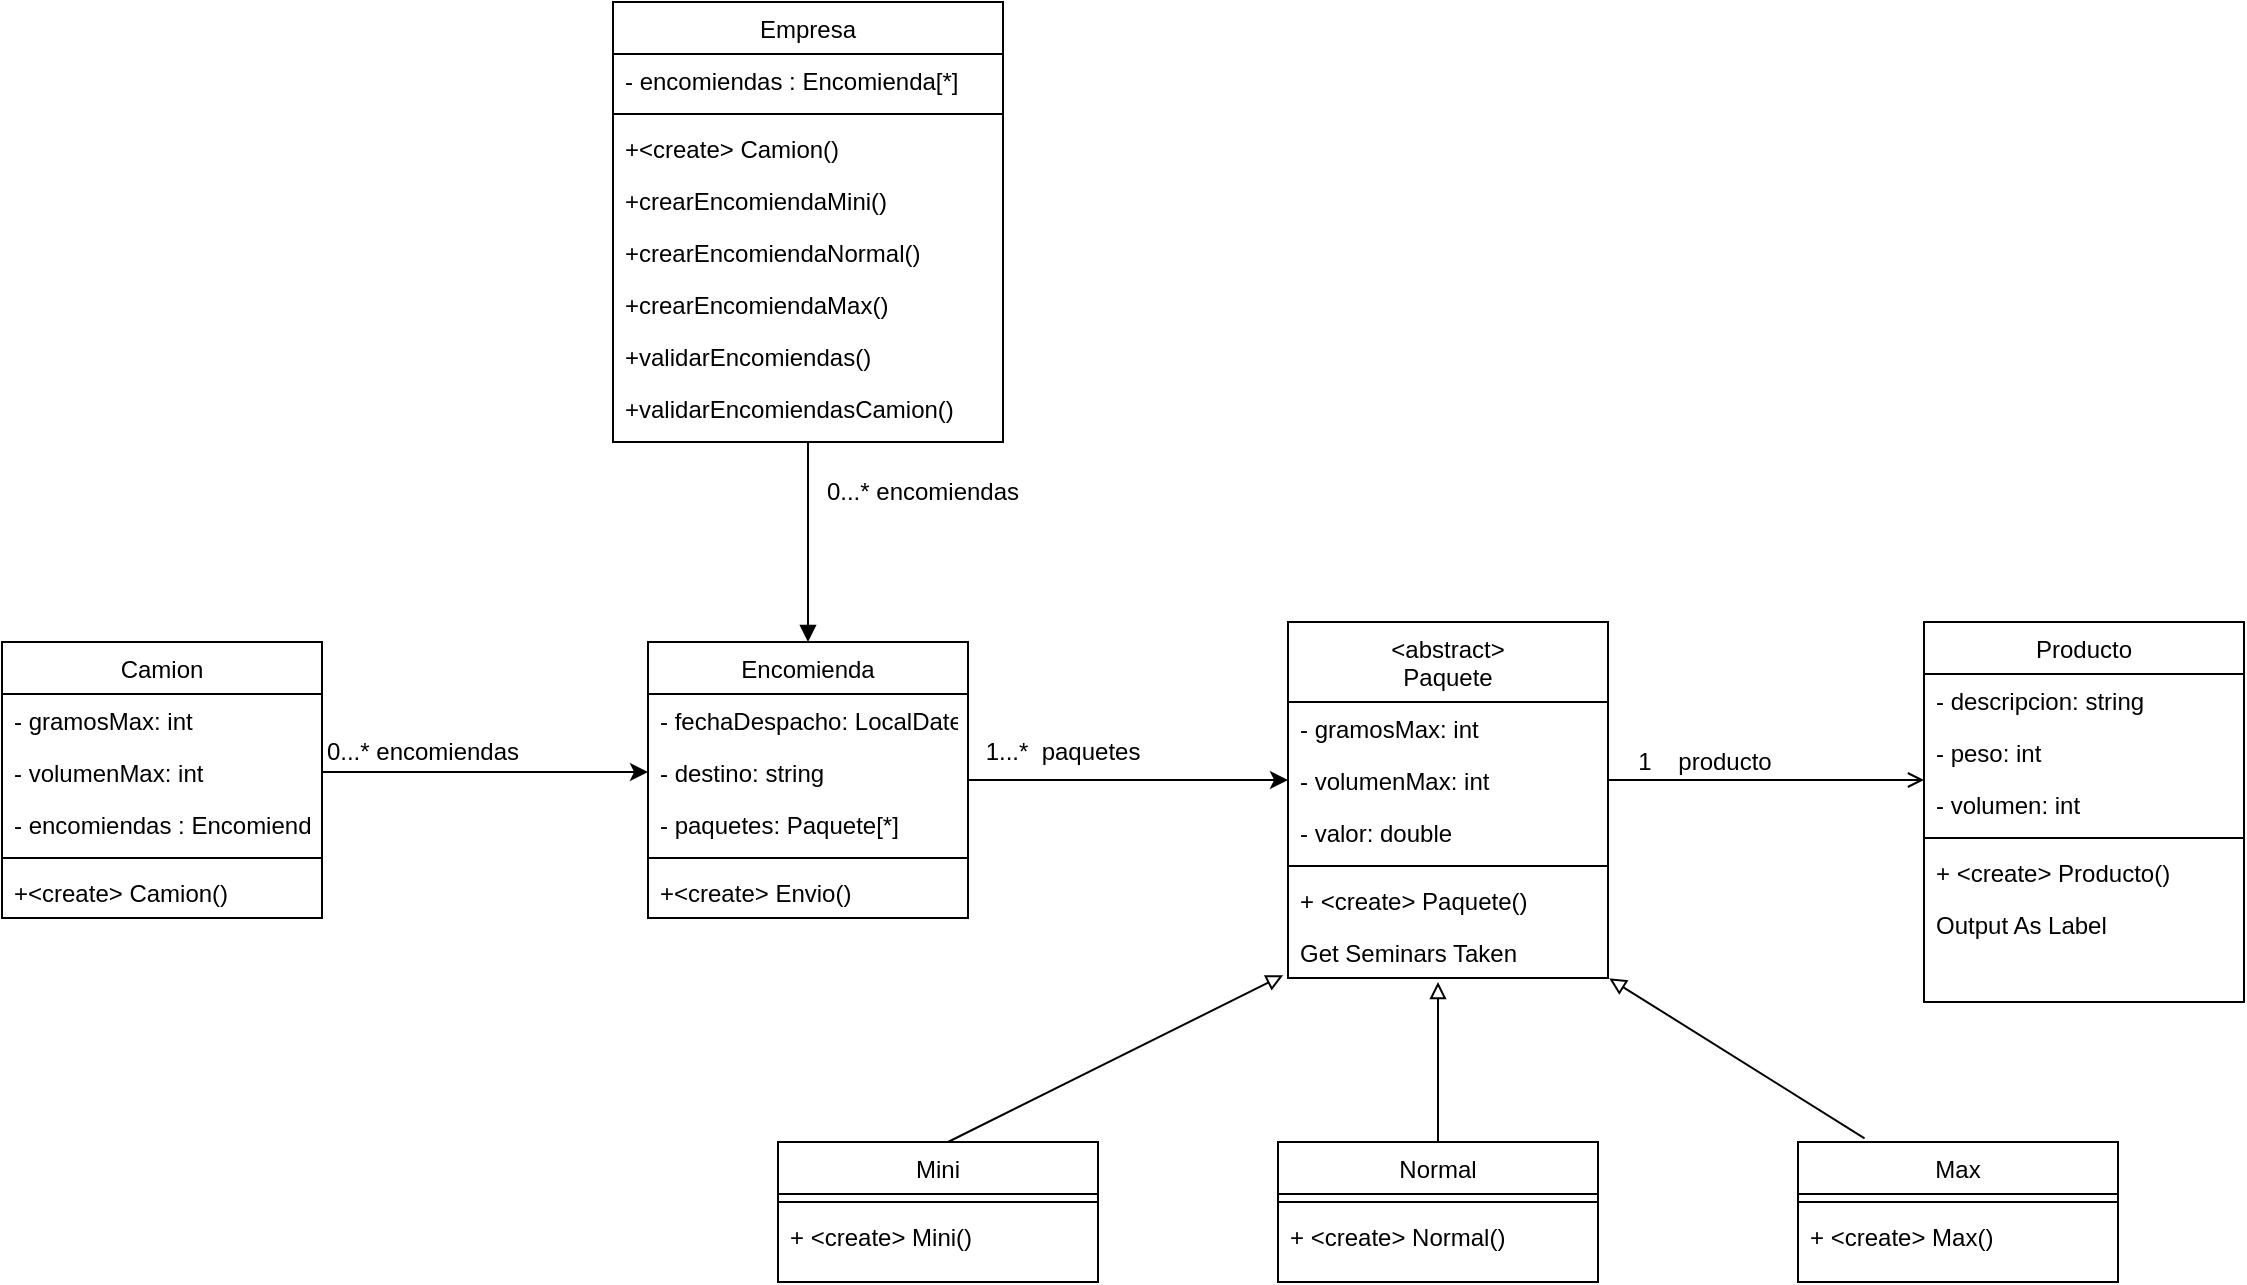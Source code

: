 <mxfile version="24.5.3" type="device">
  <diagram name="Página-1" id="FyvRA3EuyotcbvovSpTR">
    <mxGraphModel dx="2643" dy="-615" grid="1" gridSize="10" guides="1" tooltips="1" connect="1" arrows="1" fold="1" page="1" pageScale="1" pageWidth="827" pageHeight="1169" math="0" shadow="0">
      <root>
        <mxCell id="0" />
        <mxCell id="1" parent="0" />
        <mxCell id="KvDRtYVj9KfUy_hZcjC2-56" style="edgeStyle=orthogonalEdgeStyle;rounded=0;orthogonalLoop=1;jettySize=auto;html=1;entryX=0;entryY=0.5;entryDx=0;entryDy=0;" edge="1" parent="1" source="KvDRtYVj9KfUy_hZcjC2-57" target="KvDRtYVj9KfUy_hZcjC2-66">
          <mxGeometry relative="1" as="geometry" />
        </mxCell>
        <mxCell id="KvDRtYVj9KfUy_hZcjC2-57" value="Encomienda" style="swimlane;fontStyle=0;align=center;verticalAlign=top;childLayout=stackLayout;horizontal=1;startSize=26;horizontalStack=0;resizeParent=1;resizeLast=0;collapsible=1;marginBottom=0;rounded=0;shadow=0;strokeWidth=1;" vertex="1" parent="1">
          <mxGeometry x="-577" y="1520" width="160" height="138" as="geometry">
            <mxRectangle x="230" y="140" width="160" height="26" as="alternateBounds" />
          </mxGeometry>
        </mxCell>
        <mxCell id="KvDRtYVj9KfUy_hZcjC2-58" value="- fechaDespacho: LocalDate" style="text;align=left;verticalAlign=top;spacingLeft=4;spacingRight=4;overflow=hidden;rotatable=0;points=[[0,0.5],[1,0.5]];portConstraint=eastwest;" vertex="1" parent="KvDRtYVj9KfUy_hZcjC2-57">
          <mxGeometry y="26" width="160" height="26" as="geometry" />
        </mxCell>
        <mxCell id="KvDRtYVj9KfUy_hZcjC2-59" value="- destino: string" style="text;align=left;verticalAlign=top;spacingLeft=4;spacingRight=4;overflow=hidden;rotatable=0;points=[[0,0.5],[1,0.5]];portConstraint=eastwest;rounded=0;shadow=0;html=0;" vertex="1" parent="KvDRtYVj9KfUy_hZcjC2-57">
          <mxGeometry y="52" width="160" height="26" as="geometry" />
        </mxCell>
        <mxCell id="KvDRtYVj9KfUy_hZcjC2-60" value="- paquetes: Paquete[*]" style="text;align=left;verticalAlign=top;spacingLeft=4;spacingRight=4;overflow=hidden;rotatable=0;points=[[0,0.5],[1,0.5]];portConstraint=eastwest;rounded=0;shadow=0;html=0;" vertex="1" parent="KvDRtYVj9KfUy_hZcjC2-57">
          <mxGeometry y="78" width="160" height="26" as="geometry" />
        </mxCell>
        <mxCell id="KvDRtYVj9KfUy_hZcjC2-61" value="" style="line;html=1;strokeWidth=1;align=left;verticalAlign=middle;spacingTop=-1;spacingLeft=3;spacingRight=3;rotatable=0;labelPosition=right;points=[];portConstraint=eastwest;" vertex="1" parent="KvDRtYVj9KfUy_hZcjC2-57">
          <mxGeometry y="104" width="160" height="8" as="geometry" />
        </mxCell>
        <mxCell id="KvDRtYVj9KfUy_hZcjC2-62" value="+&lt;create&gt; Envio()" style="text;align=left;verticalAlign=top;spacingLeft=4;spacingRight=4;overflow=hidden;rotatable=0;points=[[0,0.5],[1,0.5]];portConstraint=eastwest;" vertex="1" parent="KvDRtYVj9KfUy_hZcjC2-57">
          <mxGeometry y="112" width="160" height="26" as="geometry" />
        </mxCell>
        <mxCell id="KvDRtYVj9KfUy_hZcjC2-63" style="edgeStyle=orthogonalEdgeStyle;rounded=0;orthogonalLoop=1;jettySize=auto;html=1;entryX=0.5;entryY=1;entryDx=0;entryDy=0;endArrow=none;endFill=0;startArrow=block;startFill=1;exitX=0.5;exitY=0;exitDx=0;exitDy=0;" edge="1" parent="1" source="KvDRtYVj9KfUy_hZcjC2-57" target="KvDRtYVj9KfUy_hZcjC2-99">
          <mxGeometry relative="1" as="geometry">
            <mxPoint x="-337" y="1450" as="sourcePoint" />
          </mxGeometry>
        </mxCell>
        <mxCell id="KvDRtYVj9KfUy_hZcjC2-64" value="&lt;abstract&gt;&#xa;Paquete" style="swimlane;fontStyle=0;align=center;verticalAlign=top;childLayout=stackLayout;horizontal=1;startSize=40;horizontalStack=0;resizeParent=1;resizeLast=0;collapsible=1;marginBottom=0;rounded=0;shadow=0;strokeWidth=1;" vertex="1" parent="1">
          <mxGeometry x="-257" y="1510" width="160" height="178" as="geometry">
            <mxRectangle x="120" y="360" width="160" height="40" as="alternateBounds" />
          </mxGeometry>
        </mxCell>
        <mxCell id="KvDRtYVj9KfUy_hZcjC2-65" value="- gramosMax: int" style="text;align=left;verticalAlign=top;spacingLeft=4;spacingRight=4;overflow=hidden;rotatable=0;points=[[0,0.5],[1,0.5]];portConstraint=eastwest;" vertex="1" parent="KvDRtYVj9KfUy_hZcjC2-64">
          <mxGeometry y="40" width="160" height="26" as="geometry" />
        </mxCell>
        <mxCell id="KvDRtYVj9KfUy_hZcjC2-66" value="- volumenMax: int" style="text;align=left;verticalAlign=top;spacingLeft=4;spacingRight=4;overflow=hidden;rotatable=0;points=[[0,0.5],[1,0.5]];portConstraint=eastwest;rounded=0;shadow=0;html=0;" vertex="1" parent="KvDRtYVj9KfUy_hZcjC2-64">
          <mxGeometry y="66" width="160" height="26" as="geometry" />
        </mxCell>
        <mxCell id="KvDRtYVj9KfUy_hZcjC2-67" value="- valor: double" style="text;align=left;verticalAlign=top;spacingLeft=4;spacingRight=4;overflow=hidden;rotatable=0;points=[[0,0.5],[1,0.5]];portConstraint=eastwest;rounded=0;shadow=0;html=0;" vertex="1" parent="KvDRtYVj9KfUy_hZcjC2-64">
          <mxGeometry y="92" width="160" height="26" as="geometry" />
        </mxCell>
        <mxCell id="KvDRtYVj9KfUy_hZcjC2-68" value="" style="line;html=1;strokeWidth=1;align=left;verticalAlign=middle;spacingTop=-1;spacingLeft=3;spacingRight=3;rotatable=0;labelPosition=right;points=[];portConstraint=eastwest;" vertex="1" parent="KvDRtYVj9KfUy_hZcjC2-64">
          <mxGeometry y="118" width="160" height="8" as="geometry" />
        </mxCell>
        <mxCell id="KvDRtYVj9KfUy_hZcjC2-69" value="+ &lt;create&gt; Paquete()" style="text;align=left;verticalAlign=top;spacingLeft=4;spacingRight=4;overflow=hidden;rotatable=0;points=[[0,0.5],[1,0.5]];portConstraint=eastwest;fontStyle=0" vertex="1" parent="KvDRtYVj9KfUy_hZcjC2-64">
          <mxGeometry y="126" width="160" height="26" as="geometry" />
        </mxCell>
        <mxCell id="KvDRtYVj9KfUy_hZcjC2-70" value="Get Seminars Taken" style="text;align=left;verticalAlign=top;spacingLeft=4;spacingRight=4;overflow=hidden;rotatable=0;points=[[0,0.5],[1,0.5]];portConstraint=eastwest;" vertex="1" parent="KvDRtYVj9KfUy_hZcjC2-64">
          <mxGeometry y="152" width="160" height="26" as="geometry" />
        </mxCell>
        <mxCell id="KvDRtYVj9KfUy_hZcjC2-71" value="Mini" style="swimlane;fontStyle=0;align=center;verticalAlign=top;childLayout=stackLayout;horizontal=1;startSize=26;horizontalStack=0;resizeParent=1;resizeLast=0;collapsible=1;marginBottom=0;rounded=0;shadow=0;strokeWidth=1;" vertex="1" parent="1">
          <mxGeometry x="-512" y="1770" width="160" height="70" as="geometry">
            <mxRectangle x="340" y="380" width="170" height="26" as="alternateBounds" />
          </mxGeometry>
        </mxCell>
        <mxCell id="KvDRtYVj9KfUy_hZcjC2-72" value="" style="line;html=1;strokeWidth=1;align=left;verticalAlign=middle;spacingTop=-1;spacingLeft=3;spacingRight=3;rotatable=0;labelPosition=right;points=[];portConstraint=eastwest;" vertex="1" parent="KvDRtYVj9KfUy_hZcjC2-71">
          <mxGeometry y="26" width="160" height="8" as="geometry" />
        </mxCell>
        <mxCell id="KvDRtYVj9KfUy_hZcjC2-73" value="+ &lt;create&gt; Mini()" style="text;align=left;verticalAlign=top;spacingLeft=4;spacingRight=4;overflow=hidden;rotatable=0;points=[[0,0.5],[1,0.5]];portConstraint=eastwest;fontStyle=0" vertex="1" parent="KvDRtYVj9KfUy_hZcjC2-71">
          <mxGeometry y="34" width="160" height="26" as="geometry" />
        </mxCell>
        <mxCell id="KvDRtYVj9KfUy_hZcjC2-74" value="Producto" style="swimlane;fontStyle=0;align=center;verticalAlign=top;childLayout=stackLayout;horizontal=1;startSize=26;horizontalStack=0;resizeParent=1;resizeLast=0;collapsible=1;marginBottom=0;rounded=0;shadow=0;strokeWidth=1;" vertex="1" parent="1">
          <mxGeometry x="61" y="1510" width="160" height="190" as="geometry">
            <mxRectangle x="550" y="140" width="160" height="26" as="alternateBounds" />
          </mxGeometry>
        </mxCell>
        <mxCell id="KvDRtYVj9KfUy_hZcjC2-75" value="- descripcion: string" style="text;align=left;verticalAlign=top;spacingLeft=4;spacingRight=4;overflow=hidden;rotatable=0;points=[[0,0.5],[1,0.5]];portConstraint=eastwest;" vertex="1" parent="KvDRtYVj9KfUy_hZcjC2-74">
          <mxGeometry y="26" width="160" height="26" as="geometry" />
        </mxCell>
        <mxCell id="KvDRtYVj9KfUy_hZcjC2-76" value="- peso: int" style="text;align=left;verticalAlign=top;spacingLeft=4;spacingRight=4;overflow=hidden;rotatable=0;points=[[0,0.5],[1,0.5]];portConstraint=eastwest;rounded=0;shadow=0;html=0;" vertex="1" parent="KvDRtYVj9KfUy_hZcjC2-74">
          <mxGeometry y="52" width="160" height="26" as="geometry" />
        </mxCell>
        <mxCell id="KvDRtYVj9KfUy_hZcjC2-77" value="- volumen: int" style="text;align=left;verticalAlign=top;spacingLeft=4;spacingRight=4;overflow=hidden;rotatable=0;points=[[0,0.5],[1,0.5]];portConstraint=eastwest;rounded=0;shadow=0;html=0;" vertex="1" parent="KvDRtYVj9KfUy_hZcjC2-74">
          <mxGeometry y="78" width="160" height="26" as="geometry" />
        </mxCell>
        <mxCell id="KvDRtYVj9KfUy_hZcjC2-78" value="" style="line;html=1;strokeWidth=1;align=left;verticalAlign=middle;spacingTop=-1;spacingLeft=3;spacingRight=3;rotatable=0;labelPosition=right;points=[];portConstraint=eastwest;" vertex="1" parent="KvDRtYVj9KfUy_hZcjC2-74">
          <mxGeometry y="104" width="160" height="8" as="geometry" />
        </mxCell>
        <mxCell id="KvDRtYVj9KfUy_hZcjC2-79" value="+ &lt;create&gt; Producto()" style="text;align=left;verticalAlign=top;spacingLeft=4;spacingRight=4;overflow=hidden;rotatable=0;points=[[0,0.5],[1,0.5]];portConstraint=eastwest;" vertex="1" parent="KvDRtYVj9KfUy_hZcjC2-74">
          <mxGeometry y="112" width="160" height="26" as="geometry" />
        </mxCell>
        <mxCell id="KvDRtYVj9KfUy_hZcjC2-80" value="Output As Label" style="text;align=left;verticalAlign=top;spacingLeft=4;spacingRight=4;overflow=hidden;rotatable=0;points=[[0,0.5],[1,0.5]];portConstraint=eastwest;" vertex="1" parent="KvDRtYVj9KfUy_hZcjC2-74">
          <mxGeometry y="138" width="160" height="26" as="geometry" />
        </mxCell>
        <mxCell id="KvDRtYVj9KfUy_hZcjC2-81" value="" style="endArrow=open;shadow=0;strokeWidth=1;rounded=0;curved=0;endFill=1;edgeStyle=elbowEdgeStyle;elbow=vertical;exitX=1;exitY=0.5;exitDx=0;exitDy=0;" edge="1" parent="1" source="KvDRtYVj9KfUy_hZcjC2-66" target="KvDRtYVj9KfUy_hZcjC2-74">
          <mxGeometry x="0.5" y="41" relative="1" as="geometry">
            <mxPoint x="-67" y="1582" as="sourcePoint" />
            <mxPoint x="93" y="1582" as="targetPoint" />
            <mxPoint x="-40" y="32" as="offset" />
          </mxGeometry>
        </mxCell>
        <mxCell id="KvDRtYVj9KfUy_hZcjC2-84" value="1&amp;nbsp; &amp;nbsp; producto" style="text;html=1;resizable=0;points=[];;align=center;verticalAlign=middle;labelBackgroundColor=none;rounded=0;shadow=0;strokeWidth=1;fontSize=12;" vertex="1" connectable="0" parent="KvDRtYVj9KfUy_hZcjC2-81">
          <mxGeometry x="0.5" y="49" relative="1" as="geometry">
            <mxPoint x="-71" y="40" as="offset" />
          </mxGeometry>
        </mxCell>
        <mxCell id="KvDRtYVj9KfUy_hZcjC2-85" value="Max" style="swimlane;fontStyle=0;align=center;verticalAlign=top;childLayout=stackLayout;horizontal=1;startSize=26;horizontalStack=0;resizeParent=1;resizeLast=0;collapsible=1;marginBottom=0;rounded=0;shadow=0;strokeWidth=1;" vertex="1" parent="1">
          <mxGeometry x="-2" y="1770" width="160" height="70" as="geometry">
            <mxRectangle x="340" y="380" width="170" height="26" as="alternateBounds" />
          </mxGeometry>
        </mxCell>
        <mxCell id="KvDRtYVj9KfUy_hZcjC2-86" value="" style="line;html=1;strokeWidth=1;align=left;verticalAlign=middle;spacingTop=-1;spacingLeft=3;spacingRight=3;rotatable=0;labelPosition=right;points=[];portConstraint=eastwest;" vertex="1" parent="KvDRtYVj9KfUy_hZcjC2-85">
          <mxGeometry y="26" width="160" height="8" as="geometry" />
        </mxCell>
        <mxCell id="KvDRtYVj9KfUy_hZcjC2-87" value="+ &lt;create&gt; Max()" style="text;align=left;verticalAlign=top;spacingLeft=4;spacingRight=4;overflow=hidden;rotatable=0;points=[[0,0.5],[1,0.5]];portConstraint=eastwest;fontStyle=0" vertex="1" parent="KvDRtYVj9KfUy_hZcjC2-85">
          <mxGeometry y="34" width="160" height="26" as="geometry" />
        </mxCell>
        <mxCell id="KvDRtYVj9KfUy_hZcjC2-88" style="edgeStyle=orthogonalEdgeStyle;rounded=0;orthogonalLoop=1;jettySize=auto;html=1;exitX=0.5;exitY=0;exitDx=0;exitDy=0;endArrow=block;endFill=0;" edge="1" parent="1" source="KvDRtYVj9KfUy_hZcjC2-89">
          <mxGeometry relative="1" as="geometry">
            <mxPoint x="-182" y="1690" as="targetPoint" />
          </mxGeometry>
        </mxCell>
        <mxCell id="KvDRtYVj9KfUy_hZcjC2-89" value="Normal" style="swimlane;fontStyle=0;align=center;verticalAlign=top;childLayout=stackLayout;horizontal=1;startSize=26;horizontalStack=0;resizeParent=1;resizeLast=0;collapsible=1;marginBottom=0;rounded=0;shadow=0;strokeWidth=1;" vertex="1" parent="1">
          <mxGeometry x="-262" y="1770" width="160" height="70" as="geometry">
            <mxRectangle x="340" y="380" width="170" height="26" as="alternateBounds" />
          </mxGeometry>
        </mxCell>
        <mxCell id="KvDRtYVj9KfUy_hZcjC2-90" value="" style="line;html=1;strokeWidth=1;align=left;verticalAlign=middle;spacingTop=-1;spacingLeft=3;spacingRight=3;rotatable=0;labelPosition=right;points=[];portConstraint=eastwest;" vertex="1" parent="KvDRtYVj9KfUy_hZcjC2-89">
          <mxGeometry y="26" width="160" height="8" as="geometry" />
        </mxCell>
        <mxCell id="KvDRtYVj9KfUy_hZcjC2-91" value="+ &lt;create&gt; Normal()" style="text;align=left;verticalAlign=top;spacingLeft=4;spacingRight=4;overflow=hidden;rotatable=0;points=[[0,0.5],[1,0.5]];portConstraint=eastwest;fontStyle=0" vertex="1" parent="KvDRtYVj9KfUy_hZcjC2-89">
          <mxGeometry y="34" width="160" height="26" as="geometry" />
        </mxCell>
        <mxCell id="KvDRtYVj9KfUy_hZcjC2-92" value="Camion" style="swimlane;fontStyle=0;align=center;verticalAlign=top;childLayout=stackLayout;horizontal=1;startSize=26;horizontalStack=0;resizeParent=1;resizeLast=0;collapsible=1;marginBottom=0;rounded=0;shadow=0;strokeWidth=1;" vertex="1" parent="1">
          <mxGeometry x="-900" y="1520" width="160" height="138" as="geometry">
            <mxRectangle x="230" y="140" width="160" height="26" as="alternateBounds" />
          </mxGeometry>
        </mxCell>
        <mxCell id="KvDRtYVj9KfUy_hZcjC2-93" value="- gramosMax: int" style="text;align=left;verticalAlign=top;spacingLeft=4;spacingRight=4;overflow=hidden;rotatable=0;points=[[0,0.5],[1,0.5]];portConstraint=eastwest;" vertex="1" parent="KvDRtYVj9KfUy_hZcjC2-92">
          <mxGeometry y="26" width="160" height="26" as="geometry" />
        </mxCell>
        <mxCell id="KvDRtYVj9KfUy_hZcjC2-94" value="- volumenMax: int" style="text;align=left;verticalAlign=top;spacingLeft=4;spacingRight=4;overflow=hidden;rotatable=0;points=[[0,0.5],[1,0.5]];portConstraint=eastwest;rounded=0;shadow=0;html=0;" vertex="1" parent="KvDRtYVj9KfUy_hZcjC2-92">
          <mxGeometry y="52" width="160" height="26" as="geometry" />
        </mxCell>
        <mxCell id="KvDRtYVj9KfUy_hZcjC2-95" value="- encomiendas : Encomienda[*]" style="text;align=left;verticalAlign=top;spacingLeft=4;spacingRight=4;overflow=hidden;rotatable=0;points=[[0,0.5],[1,0.5]];portConstraint=eastwest;rounded=0;shadow=0;html=0;" vertex="1" parent="KvDRtYVj9KfUy_hZcjC2-92">
          <mxGeometry y="78" width="160" height="26" as="geometry" />
        </mxCell>
        <mxCell id="KvDRtYVj9KfUy_hZcjC2-96" value="" style="line;html=1;strokeWidth=1;align=left;verticalAlign=middle;spacingTop=-1;spacingLeft=3;spacingRight=3;rotatable=0;labelPosition=right;points=[];portConstraint=eastwest;" vertex="1" parent="KvDRtYVj9KfUy_hZcjC2-92">
          <mxGeometry y="104" width="160" height="8" as="geometry" />
        </mxCell>
        <mxCell id="KvDRtYVj9KfUy_hZcjC2-97" value="+&lt;create&gt; Camion()" style="text;align=left;verticalAlign=top;spacingLeft=4;spacingRight=4;overflow=hidden;rotatable=0;points=[[0,0.5],[1,0.5]];portConstraint=eastwest;" vertex="1" parent="KvDRtYVj9KfUy_hZcjC2-92">
          <mxGeometry y="112" width="160" height="26" as="geometry" />
        </mxCell>
        <mxCell id="KvDRtYVj9KfUy_hZcjC2-98" style="edgeStyle=orthogonalEdgeStyle;rounded=0;orthogonalLoop=1;jettySize=auto;html=1;exitX=1;exitY=0.5;exitDx=0;exitDy=0;entryX=0;entryY=0.5;entryDx=0;entryDy=0;" edge="1" parent="1" source="KvDRtYVj9KfUy_hZcjC2-94" target="KvDRtYVj9KfUy_hZcjC2-59">
          <mxGeometry relative="1" as="geometry" />
        </mxCell>
        <mxCell id="KvDRtYVj9KfUy_hZcjC2-99" value="Empresa" style="swimlane;fontStyle=0;align=center;verticalAlign=top;childLayout=stackLayout;horizontal=1;startSize=26;horizontalStack=0;resizeParent=1;resizeLast=0;collapsible=1;marginBottom=0;rounded=0;shadow=0;strokeWidth=1;" vertex="1" parent="1">
          <mxGeometry x="-594.5" y="1200" width="195" height="220" as="geometry">
            <mxRectangle x="230" y="140" width="160" height="26" as="alternateBounds" />
          </mxGeometry>
        </mxCell>
        <mxCell id="KvDRtYVj9KfUy_hZcjC2-114" value="- encomiendas : Encomienda[*]" style="text;align=left;verticalAlign=top;spacingLeft=4;spacingRight=4;overflow=hidden;rotatable=0;points=[[0,0.5],[1,0.5]];portConstraint=eastwest;rounded=0;shadow=0;html=0;" vertex="1" parent="KvDRtYVj9KfUy_hZcjC2-99">
          <mxGeometry y="26" width="195" height="26" as="geometry" />
        </mxCell>
        <mxCell id="KvDRtYVj9KfUy_hZcjC2-101" value="" style="line;html=1;strokeWidth=1;align=left;verticalAlign=middle;spacingTop=-1;spacingLeft=3;spacingRight=3;rotatable=0;labelPosition=right;points=[];portConstraint=eastwest;" vertex="1" parent="KvDRtYVj9KfUy_hZcjC2-99">
          <mxGeometry y="52" width="195" height="8" as="geometry" />
        </mxCell>
        <mxCell id="KvDRtYVj9KfUy_hZcjC2-102" value="+&lt;create&gt; Camion()" style="text;align=left;verticalAlign=top;spacingLeft=4;spacingRight=4;overflow=hidden;rotatable=0;points=[[0,0.5],[1,0.5]];portConstraint=eastwest;" vertex="1" parent="KvDRtYVj9KfUy_hZcjC2-99">
          <mxGeometry y="60" width="195" height="26" as="geometry" />
        </mxCell>
        <mxCell id="KvDRtYVj9KfUy_hZcjC2-103" value="+crearEncomiendaMini()" style="text;align=left;verticalAlign=top;spacingLeft=4;spacingRight=4;overflow=hidden;rotatable=0;points=[[0,0.5],[1,0.5]];portConstraint=eastwest;" vertex="1" parent="KvDRtYVj9KfUy_hZcjC2-99">
          <mxGeometry y="86" width="195" height="26" as="geometry" />
        </mxCell>
        <mxCell id="KvDRtYVj9KfUy_hZcjC2-104" value="+crearEncomiendaNormal()" style="text;align=left;verticalAlign=top;spacingLeft=4;spacingRight=4;overflow=hidden;rotatable=0;points=[[0,0.5],[1,0.5]];portConstraint=eastwest;" vertex="1" parent="KvDRtYVj9KfUy_hZcjC2-99">
          <mxGeometry y="112" width="195" height="26" as="geometry" />
        </mxCell>
        <mxCell id="KvDRtYVj9KfUy_hZcjC2-105" value="+crearEncomiendaMax()" style="text;align=left;verticalAlign=top;spacingLeft=4;spacingRight=4;overflow=hidden;rotatable=0;points=[[0,0.5],[1,0.5]];portConstraint=eastwest;" vertex="1" parent="KvDRtYVj9KfUy_hZcjC2-99">
          <mxGeometry y="138" width="195" height="26" as="geometry" />
        </mxCell>
        <mxCell id="KvDRtYVj9KfUy_hZcjC2-106" value="+validarEncomiendas()" style="text;align=left;verticalAlign=top;spacingLeft=4;spacingRight=4;overflow=hidden;rotatable=0;points=[[0,0.5],[1,0.5]];portConstraint=eastwest;" vertex="1" parent="KvDRtYVj9KfUy_hZcjC2-99">
          <mxGeometry y="164" width="195" height="26" as="geometry" />
        </mxCell>
        <mxCell id="KvDRtYVj9KfUy_hZcjC2-107" value="+validarEncomiendasCamion()" style="text;align=left;verticalAlign=top;spacingLeft=4;spacingRight=4;overflow=hidden;rotatable=0;points=[[0,0.5],[1,0.5]];portConstraint=eastwest;" vertex="1" parent="KvDRtYVj9KfUy_hZcjC2-99">
          <mxGeometry y="190" width="195" height="26" as="geometry" />
        </mxCell>
        <mxCell id="KvDRtYVj9KfUy_hZcjC2-108" value="" style="endArrow=block;html=1;rounded=0;entryX=-0.015;entryY=0.946;entryDx=0;entryDy=0;entryPerimeter=0;endFill=0;" edge="1" parent="1" target="KvDRtYVj9KfUy_hZcjC2-70">
          <mxGeometry width="50" height="50" relative="1" as="geometry">
            <mxPoint x="-427" y="1770" as="sourcePoint" />
            <mxPoint x="-377" y="1720" as="targetPoint" />
          </mxGeometry>
        </mxCell>
        <mxCell id="KvDRtYVj9KfUy_hZcjC2-109" value="" style="endArrow=block;html=1;rounded=0;entryX=1.004;entryY=1.008;entryDx=0;entryDy=0;entryPerimeter=0;exitX=0.208;exitY=-0.026;exitDx=0;exitDy=0;exitPerimeter=0;endFill=0;" edge="1" parent="1" source="KvDRtYVj9KfUy_hZcjC2-85" target="KvDRtYVj9KfUy_hZcjC2-70">
          <mxGeometry width="50" height="50" relative="1" as="geometry">
            <mxPoint x="-187" y="1783" as="sourcePoint" />
            <mxPoint x="-19" y="1700" as="targetPoint" />
          </mxGeometry>
        </mxCell>
        <mxCell id="KvDRtYVj9KfUy_hZcjC2-110" value="1...*&amp;nbsp; paquetes" style="text;html=1;align=center;verticalAlign=middle;resizable=0;points=[];autosize=1;strokeColor=none;fillColor=none;" vertex="1" parent="1">
          <mxGeometry x="-420" y="1560" width="100" height="30" as="geometry" />
        </mxCell>
        <mxCell id="KvDRtYVj9KfUy_hZcjC2-111" value="0...* encomiendas" style="text;html=1;align=center;verticalAlign=middle;resizable=0;points=[];autosize=1;strokeColor=none;fillColor=none;" vertex="1" parent="1">
          <mxGeometry x="-500" y="1430" width="120" height="30" as="geometry" />
        </mxCell>
        <mxCell id="KvDRtYVj9KfUy_hZcjC2-112" value="0...* encomiendas" style="text;html=1;align=center;verticalAlign=middle;resizable=0;points=[];autosize=1;strokeColor=none;fillColor=none;" vertex="1" parent="1">
          <mxGeometry x="-750" y="1560" width="120" height="30" as="geometry" />
        </mxCell>
      </root>
    </mxGraphModel>
  </diagram>
</mxfile>
